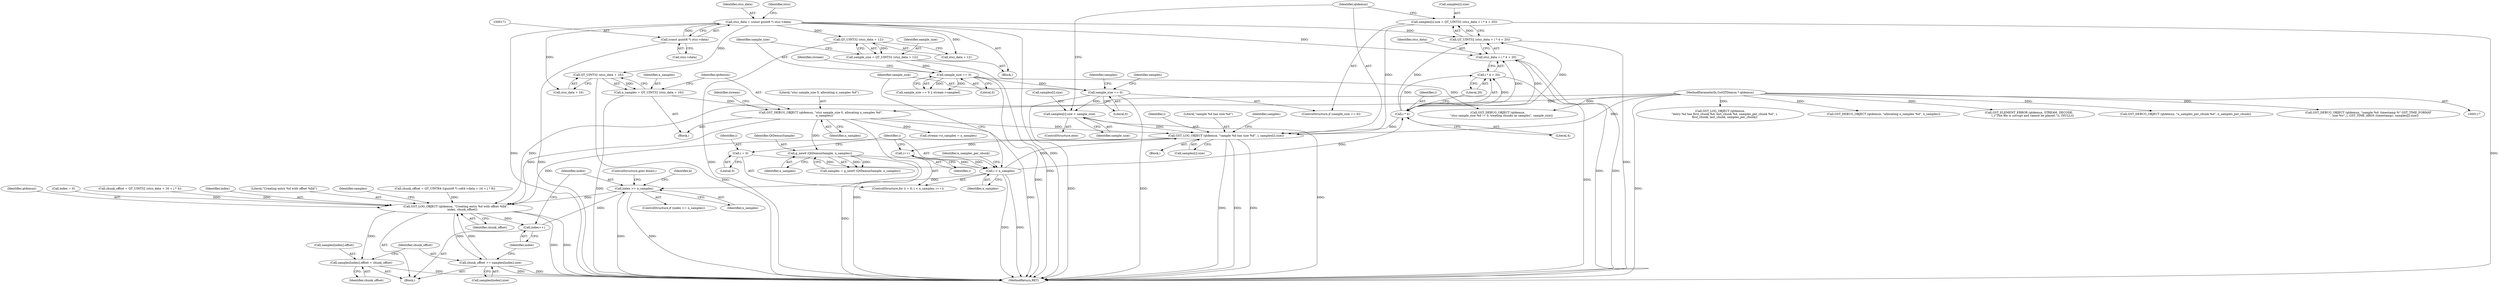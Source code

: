 digraph "0_gstreamer_bdc20b9baf13564d9a061343416395f8f9a92b53@integer" {
"1000272" [label="(Call,samples[i].size = QT_UINT32 (stsz_data + i * 4 + 20))"];
"1000278" [label="(Call,QT_UINT32 (stsz_data + i * 4 + 20))"];
"1000168" [label="(Call,stsz_data = (const guint8 *) stsz->data)"];
"1000170" [label="(Call,(const guint8 *) stsz->data)"];
"1000282" [label="(Call,i * 4)"];
"1000262" [label="(Call,i < n_samples)"];
"1000259" [label="(Call,i = 0)"];
"1000265" [label="(Call,i++)"];
"1000294" [label="(Call,GST_LOG_OBJECT (qtdemux, \"sample %d has size %d\", i, samples[i].size))"];
"1000239" [label="(Call,GST_DEBUG_OBJECT (qtdemux, \"stsz sample_size 0, allocating n_samples %d\",\n        n_samples))"];
"1000118" [label="(MethodParameterIn,GstQTDemux * qtdemux)"];
"1000233" [label="(Call,n_samples = QT_UINT32 (stsz_data + 16))"];
"1000235" [label="(Call,QT_UINT32 (stsz_data + 16))"];
"1000272" [label="(Call,samples[i].size = QT_UINT32 (stsz_data + i * 4 + 20))"];
"1000287" [label="(Call,samples[i].size = sample_size)"];
"1000269" [label="(Call,sample_size == 0)"];
"1000226" [label="(Call,sample_size == 0)"];
"1000218" [label="(Call,sample_size = QT_UINT32 (stsz_data + 12))"];
"1000220" [label="(Call,QT_UINT32 (stsz_data + 12))"];
"1000250" [label="(Call,g_new0 (QtDemuxSample, n_samples))"];
"1000279" [label="(Call,stsz_data + i * 4 + 20)"];
"1000281" [label="(Call,i * 4 + 20)"];
"1000463" [label="(Call,index >= n_samples)"];
"1000434" [label="(Call,GST_LOG_OBJECT (qtdemux, \"Creating entry %d with offset %lld\",\n              index, chunk_offset))"];
"1000446" [label="(Call,samples[index].offset = chunk_offset)"];
"1000453" [label="(Call,chunk_offset += samples[index].size)"];
"1000460" [label="(Call,index++)"];
"1000172" [label="(Call,stsz->data)"];
"1000265" [label="(Call,i++)"];
"1000681" [label="(Call,GST_DEBUG_OBJECT (qtdemux,\n        \"stsz sample_size %d != 0, treating chunks as samples\", sample_size))"];
"1000290" [label="(Identifier,samples)"];
"1000269" [label="(Call,sample_size == 0)"];
"1000433" [label="(Block,)"];
"1000436" [label="(Literal,\"Creating entry %d with offset %lld\")"];
"1000806" [label="(Call,GST_LOG_OBJECT (qtdemux,\n          \"entry %d has first_chunk %d, last_chunk %d, samples_per_chunk %d\", i,\n          first_chunk, last_chunk, samples_per_chunk))"];
"1000286" [label="(ControlStructure,else)"];
"1000287" [label="(Call,samples[i].size = sample_size)"];
"1000282" [label="(Call,i * 4)"];
"1000259" [label="(Call,i = 0)"];
"1000168" [label="(Call,stsz_data = (const guint8 *) stsz->data)"];
"1000239" [label="(Call,GST_DEBUG_OBJECT (qtdemux, \"stsz sample_size 0, allocating n_samples %d\",\n        n_samples))"];
"1000252" [label="(Identifier,n_samples)"];
"1000711" [label="(Call,GST_DEBUG_OBJECT (qtdemux, \"allocating n_samples %d\", n_samples))"];
"1000263" [label="(Identifier,i)"];
"1000462" [label="(ControlStructure,if (index >= n_samples))"];
"1000176" [label="(Identifier,stco)"];
"1000258" [label="(ControlStructure,for (i = 0; i < n_samples; i++))"];
"1000306" [label="(Identifier,samples)"];
"1000267" [label="(Block,)"];
"1000220" [label="(Call,QT_UINT32 (stsz_data + 12))"];
"1001059" [label="(Call,GST_ELEMENT_ERROR (qtdemux, STREAM, DECODE,\n        (_(\"This file is corrupt and cannot be played.\")), (NULL)))"];
"1000271" [label="(Literal,0)"];
"1000296" [label="(Literal,\"sample %d has size %d\")"];
"1000243" [label="(Call,stream->n_samples = n_samples)"];
"1000434" [label="(Call,GST_LOG_OBJECT (qtdemux, \"Creating entry %d with offset %lld\",\n              index, chunk_offset))"];
"1000442" [label="(Identifier,samples)"];
"1000295" [label="(Identifier,qtdemux)"];
"1000465" [label="(Identifier,n_samples)"];
"1000264" [label="(Identifier,n_samples)"];
"1000464" [label="(Identifier,index)"];
"1000280" [label="(Identifier,stsz_data)"];
"1000410" [label="(Call,chunk_offset = QT_UINT64 ((guint8 *) co64->data + 16 + j * 8))"];
"1000281" [label="(Call,i * 4 + 20)"];
"1000279" [label="(Call,stsz_data + i * 4 + 20)"];
"1000118" [label="(MethodParameterIn,GstQTDemux * qtdemux)"];
"1000240" [label="(Identifier,qtdemux)"];
"1000285" [label="(Literal,20)"];
"1000452" [label="(Identifier,chunk_offset)"];
"1000235" [label="(Call,QT_UINT32 (stsz_data + 16))"];
"1000278" [label="(Call,QT_UINT32 (stsz_data + i * 4 + 20))"];
"1000446" [label="(Call,samples[index].offset = chunk_offset)"];
"1000230" [label="(Identifier,stream)"];
"1000455" [label="(Call,samples[index].size)"];
"1000460" [label="(Call,index++)"];
"1000272" [label="(Call,samples[i].size = QT_UINT32 (stsz_data + i * 4 + 20))"];
"1000273" [label="(Call,samples[i].size)"];
"1000275" [label="(Identifier,samples)"];
"1000218" [label="(Call,sample_size = QT_UINT32 (stsz_data + 12))"];
"1000731" [label="(Call,GST_DEBUG_OBJECT (qtdemux, \"n_samples_per_chunk %d\", n_samples_per_chunk))"];
"1000221" [label="(Call,stsz_data + 12)"];
"1000169" [label="(Identifier,stsz_data)"];
"1000466" [label="(ControlStructure,goto done2;)"];
"1000435" [label="(Identifier,qtdemux)"];
"1000219" [label="(Identifier,sample_size)"];
"1000241" [label="(Literal,\"stsz sample_size 0, allocating n_samples %d\")"];
"1000316" [label="(Call,index = 0)"];
"1000233" [label="(Call,n_samples = QT_UINT32 (stsz_data + 16))"];
"1000250" [label="(Call,g_new0 (QtDemuxSample, n_samples))"];
"1000245" [label="(Identifier,stream)"];
"1000288" [label="(Call,samples[i].size)"];
"1000170" [label="(Call,(const guint8 *) stsz->data)"];
"1000297" [label="(Identifier,i)"];
"1000232" [label="(Block,)"];
"1000294" [label="(Call,GST_LOG_OBJECT (qtdemux, \"sample %d has size %d\", i, samples[i].size))"];
"1000270" [label="(Identifier,sample_size)"];
"1000236" [label="(Call,stsz_data + 16)"];
"1000225" [label="(Call,sample_size == 0 || stream->sampled)"];
"1000463" [label="(Call,index >= n_samples)"];
"1000298" [label="(Call,samples[i].size)"];
"1000311" [label="(Identifier,n_samples_per_chunk)"];
"1000909" [label="(Call,GST_DEBUG_OBJECT (qtdemux, \"sample %d: timestamp %\" GST_TIME_FORMAT\n            \", size %u\", j, GST_TIME_ARGS (timestamp), samples[j].size))"];
"1000227" [label="(Identifier,sample_size)"];
"1000398" [label="(Call,chunk_offset = QT_UINT32 (stco_data + 16 + j * 4))"];
"1000262" [label="(Call,i < n_samples)"];
"1001068" [label="(MethodReturn,RET)"];
"1000234" [label="(Identifier,n_samples)"];
"1000437" [label="(Identifier,index)"];
"1000447" [label="(Call,samples[index].offset)"];
"1000226" [label="(Call,sample_size == 0)"];
"1000261" [label="(Literal,0)"];
"1000454" [label="(Identifier,chunk_offset)"];
"1000438" [label="(Identifier,chunk_offset)"];
"1000251" [label="(Identifier,QtDemuxSample)"];
"1000283" [label="(Identifier,i)"];
"1000242" [label="(Identifier,n_samples)"];
"1000432" [label="(Identifier,k)"];
"1000284" [label="(Literal,4)"];
"1000453" [label="(Call,chunk_offset += samples[index].size)"];
"1000121" [label="(Block,)"];
"1000268" [label="(ControlStructure,if (sample_size == 0))"];
"1000260" [label="(Identifier,i)"];
"1000248" [label="(Call,samples = g_new0 (QtDemuxSample, n_samples))"];
"1000461" [label="(Identifier,index)"];
"1000293" [label="(Identifier,sample_size)"];
"1000228" [label="(Literal,0)"];
"1000266" [label="(Identifier,i)"];
"1000272" -> "1000268"  [label="AST: "];
"1000272" -> "1000278"  [label="CFG: "];
"1000273" -> "1000272"  [label="AST: "];
"1000278" -> "1000272"  [label="AST: "];
"1000295" -> "1000272"  [label="CFG: "];
"1000272" -> "1001068"  [label="DDG: "];
"1000278" -> "1000272"  [label="DDG: "];
"1000272" -> "1000294"  [label="DDG: "];
"1000278" -> "1000279"  [label="CFG: "];
"1000279" -> "1000278"  [label="AST: "];
"1000278" -> "1001068"  [label="DDG: "];
"1000168" -> "1000278"  [label="DDG: "];
"1000282" -> "1000278"  [label="DDG: "];
"1000282" -> "1000278"  [label="DDG: "];
"1000168" -> "1000121"  [label="AST: "];
"1000168" -> "1000170"  [label="CFG: "];
"1000169" -> "1000168"  [label="AST: "];
"1000170" -> "1000168"  [label="AST: "];
"1000176" -> "1000168"  [label="CFG: "];
"1000168" -> "1001068"  [label="DDG: "];
"1000168" -> "1001068"  [label="DDG: "];
"1000170" -> "1000168"  [label="DDG: "];
"1000168" -> "1000220"  [label="DDG: "];
"1000168" -> "1000221"  [label="DDG: "];
"1000168" -> "1000235"  [label="DDG: "];
"1000168" -> "1000236"  [label="DDG: "];
"1000168" -> "1000279"  [label="DDG: "];
"1000170" -> "1000172"  [label="CFG: "];
"1000171" -> "1000170"  [label="AST: "];
"1000172" -> "1000170"  [label="AST: "];
"1000170" -> "1001068"  [label="DDG: "];
"1000282" -> "1000281"  [label="AST: "];
"1000282" -> "1000284"  [label="CFG: "];
"1000283" -> "1000282"  [label="AST: "];
"1000284" -> "1000282"  [label="AST: "];
"1000285" -> "1000282"  [label="CFG: "];
"1000282" -> "1000279"  [label="DDG: "];
"1000282" -> "1000279"  [label="DDG: "];
"1000282" -> "1000281"  [label="DDG: "];
"1000282" -> "1000281"  [label="DDG: "];
"1000262" -> "1000282"  [label="DDG: "];
"1000282" -> "1000294"  [label="DDG: "];
"1000262" -> "1000258"  [label="AST: "];
"1000262" -> "1000264"  [label="CFG: "];
"1000263" -> "1000262"  [label="AST: "];
"1000264" -> "1000262"  [label="AST: "];
"1000270" -> "1000262"  [label="CFG: "];
"1000311" -> "1000262"  [label="CFG: "];
"1000262" -> "1001068"  [label="DDG: "];
"1000262" -> "1001068"  [label="DDG: "];
"1000259" -> "1000262"  [label="DDG: "];
"1000265" -> "1000262"  [label="DDG: "];
"1000250" -> "1000262"  [label="DDG: "];
"1000262" -> "1000294"  [label="DDG: "];
"1000262" -> "1000463"  [label="DDG: "];
"1000259" -> "1000258"  [label="AST: "];
"1000259" -> "1000261"  [label="CFG: "];
"1000260" -> "1000259"  [label="AST: "];
"1000261" -> "1000259"  [label="AST: "];
"1000263" -> "1000259"  [label="CFG: "];
"1000265" -> "1000258"  [label="AST: "];
"1000265" -> "1000266"  [label="CFG: "];
"1000266" -> "1000265"  [label="AST: "];
"1000263" -> "1000265"  [label="CFG: "];
"1000294" -> "1000265"  [label="DDG: "];
"1000294" -> "1000267"  [label="AST: "];
"1000294" -> "1000298"  [label="CFG: "];
"1000295" -> "1000294"  [label="AST: "];
"1000296" -> "1000294"  [label="AST: "];
"1000297" -> "1000294"  [label="AST: "];
"1000298" -> "1000294"  [label="AST: "];
"1000306" -> "1000294"  [label="CFG: "];
"1000294" -> "1001068"  [label="DDG: "];
"1000294" -> "1001068"  [label="DDG: "];
"1000294" -> "1001068"  [label="DDG: "];
"1000239" -> "1000294"  [label="DDG: "];
"1000118" -> "1000294"  [label="DDG: "];
"1000287" -> "1000294"  [label="DDG: "];
"1000294" -> "1000434"  [label="DDG: "];
"1000239" -> "1000232"  [label="AST: "];
"1000239" -> "1000242"  [label="CFG: "];
"1000240" -> "1000239"  [label="AST: "];
"1000241" -> "1000239"  [label="AST: "];
"1000242" -> "1000239"  [label="AST: "];
"1000245" -> "1000239"  [label="CFG: "];
"1000239" -> "1001068"  [label="DDG: "];
"1000239" -> "1001068"  [label="DDG: "];
"1000118" -> "1000239"  [label="DDG: "];
"1000233" -> "1000239"  [label="DDG: "];
"1000239" -> "1000243"  [label="DDG: "];
"1000239" -> "1000250"  [label="DDG: "];
"1000239" -> "1000434"  [label="DDG: "];
"1000118" -> "1000117"  [label="AST: "];
"1000118" -> "1001068"  [label="DDG: "];
"1000118" -> "1000434"  [label="DDG: "];
"1000118" -> "1000681"  [label="DDG: "];
"1000118" -> "1000711"  [label="DDG: "];
"1000118" -> "1000731"  [label="DDG: "];
"1000118" -> "1000806"  [label="DDG: "];
"1000118" -> "1000909"  [label="DDG: "];
"1000118" -> "1001059"  [label="DDG: "];
"1000233" -> "1000232"  [label="AST: "];
"1000233" -> "1000235"  [label="CFG: "];
"1000234" -> "1000233"  [label="AST: "];
"1000235" -> "1000233"  [label="AST: "];
"1000240" -> "1000233"  [label="CFG: "];
"1000233" -> "1001068"  [label="DDG: "];
"1000235" -> "1000233"  [label="DDG: "];
"1000235" -> "1000236"  [label="CFG: "];
"1000236" -> "1000235"  [label="AST: "];
"1000235" -> "1001068"  [label="DDG: "];
"1000287" -> "1000286"  [label="AST: "];
"1000287" -> "1000293"  [label="CFG: "];
"1000288" -> "1000287"  [label="AST: "];
"1000293" -> "1000287"  [label="AST: "];
"1000295" -> "1000287"  [label="CFG: "];
"1000287" -> "1001068"  [label="DDG: "];
"1000269" -> "1000287"  [label="DDG: "];
"1000269" -> "1000268"  [label="AST: "];
"1000269" -> "1000271"  [label="CFG: "];
"1000270" -> "1000269"  [label="AST: "];
"1000271" -> "1000269"  [label="AST: "];
"1000275" -> "1000269"  [label="CFG: "];
"1000290" -> "1000269"  [label="CFG: "];
"1000269" -> "1001068"  [label="DDG: "];
"1000269" -> "1001068"  [label="DDG: "];
"1000226" -> "1000269"  [label="DDG: "];
"1000226" -> "1000225"  [label="AST: "];
"1000226" -> "1000228"  [label="CFG: "];
"1000227" -> "1000226"  [label="AST: "];
"1000228" -> "1000226"  [label="AST: "];
"1000230" -> "1000226"  [label="CFG: "];
"1000225" -> "1000226"  [label="CFG: "];
"1000226" -> "1001068"  [label="DDG: "];
"1000226" -> "1000225"  [label="DDG: "];
"1000226" -> "1000225"  [label="DDG: "];
"1000218" -> "1000226"  [label="DDG: "];
"1000226" -> "1000681"  [label="DDG: "];
"1000218" -> "1000121"  [label="AST: "];
"1000218" -> "1000220"  [label="CFG: "];
"1000219" -> "1000218"  [label="AST: "];
"1000220" -> "1000218"  [label="AST: "];
"1000227" -> "1000218"  [label="CFG: "];
"1000218" -> "1001068"  [label="DDG: "];
"1000220" -> "1000218"  [label="DDG: "];
"1000220" -> "1000221"  [label="CFG: "];
"1000221" -> "1000220"  [label="AST: "];
"1000220" -> "1001068"  [label="DDG: "];
"1000250" -> "1000248"  [label="AST: "];
"1000250" -> "1000252"  [label="CFG: "];
"1000251" -> "1000250"  [label="AST: "];
"1000252" -> "1000250"  [label="AST: "];
"1000248" -> "1000250"  [label="CFG: "];
"1000250" -> "1001068"  [label="DDG: "];
"1000250" -> "1000248"  [label="DDG: "];
"1000250" -> "1000248"  [label="DDG: "];
"1000279" -> "1000281"  [label="CFG: "];
"1000280" -> "1000279"  [label="AST: "];
"1000281" -> "1000279"  [label="AST: "];
"1000279" -> "1001068"  [label="DDG: "];
"1000279" -> "1001068"  [label="DDG: "];
"1000281" -> "1000285"  [label="CFG: "];
"1000285" -> "1000281"  [label="AST: "];
"1000281" -> "1001068"  [label="DDG: "];
"1000463" -> "1000462"  [label="AST: "];
"1000463" -> "1000465"  [label="CFG: "];
"1000464" -> "1000463"  [label="AST: "];
"1000465" -> "1000463"  [label="AST: "];
"1000466" -> "1000463"  [label="CFG: "];
"1000432" -> "1000463"  [label="CFG: "];
"1000463" -> "1001068"  [label="DDG: "];
"1000463" -> "1001068"  [label="DDG: "];
"1000463" -> "1000434"  [label="DDG: "];
"1000460" -> "1000463"  [label="DDG: "];
"1000434" -> "1000433"  [label="AST: "];
"1000434" -> "1000438"  [label="CFG: "];
"1000435" -> "1000434"  [label="AST: "];
"1000436" -> "1000434"  [label="AST: "];
"1000437" -> "1000434"  [label="AST: "];
"1000438" -> "1000434"  [label="AST: "];
"1000442" -> "1000434"  [label="CFG: "];
"1000434" -> "1001068"  [label="DDG: "];
"1000434" -> "1001068"  [label="DDG: "];
"1000316" -> "1000434"  [label="DDG: "];
"1000410" -> "1000434"  [label="DDG: "];
"1000453" -> "1000434"  [label="DDG: "];
"1000398" -> "1000434"  [label="DDG: "];
"1000434" -> "1000446"  [label="DDG: "];
"1000434" -> "1000453"  [label="DDG: "];
"1000434" -> "1000460"  [label="DDG: "];
"1000446" -> "1000433"  [label="AST: "];
"1000446" -> "1000452"  [label="CFG: "];
"1000447" -> "1000446"  [label="AST: "];
"1000452" -> "1000446"  [label="AST: "];
"1000454" -> "1000446"  [label="CFG: "];
"1000446" -> "1001068"  [label="DDG: "];
"1000453" -> "1000433"  [label="AST: "];
"1000453" -> "1000455"  [label="CFG: "];
"1000454" -> "1000453"  [label="AST: "];
"1000455" -> "1000453"  [label="AST: "];
"1000461" -> "1000453"  [label="CFG: "];
"1000453" -> "1001068"  [label="DDG: "];
"1000453" -> "1001068"  [label="DDG: "];
"1000460" -> "1000433"  [label="AST: "];
"1000460" -> "1000461"  [label="CFG: "];
"1000461" -> "1000460"  [label="AST: "];
"1000464" -> "1000460"  [label="CFG: "];
}

